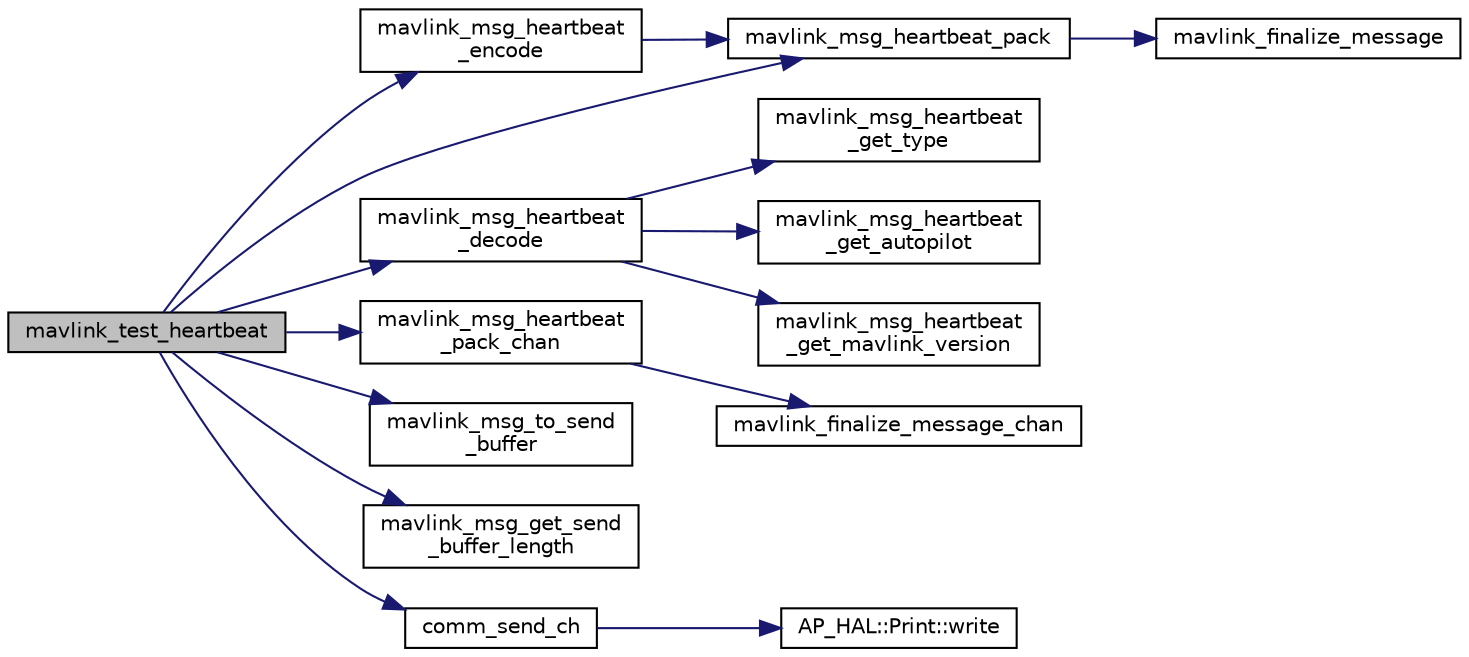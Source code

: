 digraph "mavlink_test_heartbeat"
{
 // INTERACTIVE_SVG=YES
  edge [fontname="Helvetica",fontsize="10",labelfontname="Helvetica",labelfontsize="10"];
  node [fontname="Helvetica",fontsize="10",shape=record];
  rankdir="LR";
  Node1 [label="mavlink_test_heartbeat",height=0.2,width=0.4,color="black", fillcolor="grey75", style="filled" fontcolor="black"];
  Node1 -> Node2 [color="midnightblue",fontsize="10",style="solid",fontname="Helvetica"];
  Node2 [label="mavlink_msg_heartbeat\l_encode",height=0.2,width=0.4,color="black", fillcolor="white", style="filled",URL="$v0_89_2common_2mavlink__msg__heartbeat_8h.html#abddf6bdff88bf39decff87e5b4ee45e0",tooltip="Encode a heartbeat struct into a message. "];
  Node2 -> Node3 [color="midnightblue",fontsize="10",style="solid",fontname="Helvetica"];
  Node3 [label="mavlink_msg_heartbeat_pack",height=0.2,width=0.4,color="black", fillcolor="white", style="filled",URL="$v0_89_2common_2mavlink__msg__heartbeat_8h.html#a14210c500786f61f95e068f63879b01e",tooltip="Pack a heartbeat message. "];
  Node3 -> Node4 [color="midnightblue",fontsize="10",style="solid",fontname="Helvetica"];
  Node4 [label="mavlink_finalize_message",height=0.2,width=0.4,color="black", fillcolor="white", style="filled",URL="$v0_89_2mavlink__helpers_8h.html#af3bea083c5ec83f5b6570b2bd4a817d0",tooltip="Finalize a MAVLink message with MAVLINK_COMM_0 as default channel. "];
  Node1 -> Node5 [color="midnightblue",fontsize="10",style="solid",fontname="Helvetica"];
  Node5 [label="mavlink_msg_heartbeat\l_decode",height=0.2,width=0.4,color="black", fillcolor="white", style="filled",URL="$v0_89_2common_2mavlink__msg__heartbeat_8h.html#a597b3a2ed8a0df9c414b0f8ad5b196de",tooltip="Decode a heartbeat message into a struct. "];
  Node5 -> Node6 [color="midnightblue",fontsize="10",style="solid",fontname="Helvetica"];
  Node6 [label="mavlink_msg_heartbeat\l_get_type",height=0.2,width=0.4,color="black", fillcolor="white", style="filled",URL="$v0_89_2common_2mavlink__msg__heartbeat_8h.html#a99a0915733556501550db5649f2eaede",tooltip="Send a heartbeat message. "];
  Node5 -> Node7 [color="midnightblue",fontsize="10",style="solid",fontname="Helvetica"];
  Node7 [label="mavlink_msg_heartbeat\l_get_autopilot",height=0.2,width=0.4,color="black", fillcolor="white", style="filled",URL="$v0_89_2common_2mavlink__msg__heartbeat_8h.html#ad111bc6432d967c731dd665276d6931f",tooltip="Get field autopilot from heartbeat message. "];
  Node5 -> Node8 [color="midnightblue",fontsize="10",style="solid",fontname="Helvetica"];
  Node8 [label="mavlink_msg_heartbeat\l_get_mavlink_version",height=0.2,width=0.4,color="black", fillcolor="white", style="filled",URL="$v0_89_2common_2mavlink__msg__heartbeat_8h.html#a73ce0762ebff8e73ee66f6c3dff6fd79",tooltip="Get field mavlink_version from heartbeat message. "];
  Node1 -> Node3 [color="midnightblue",fontsize="10",style="solid",fontname="Helvetica"];
  Node1 -> Node9 [color="midnightblue",fontsize="10",style="solid",fontname="Helvetica"];
  Node9 [label="mavlink_msg_heartbeat\l_pack_chan",height=0.2,width=0.4,color="black", fillcolor="white", style="filled",URL="$v0_89_2common_2mavlink__msg__heartbeat_8h.html#a20621f9555594a034859d967af150ec1",tooltip="Pack a heartbeat message on a channel. "];
  Node9 -> Node10 [color="midnightblue",fontsize="10",style="solid",fontname="Helvetica"];
  Node10 [label="mavlink_finalize_message_chan",height=0.2,width=0.4,color="black", fillcolor="white", style="filled",URL="$v0_89_2mavlink__helpers_8h.html#aa66131138fc02101dcc73b4b556ab422",tooltip="Finalize a MAVLink message with channel assignment. "];
  Node1 -> Node11 [color="midnightblue",fontsize="10",style="solid",fontname="Helvetica"];
  Node11 [label="mavlink_msg_to_send\l_buffer",height=0.2,width=0.4,color="black", fillcolor="white", style="filled",URL="$v0_89_2mavlink__helpers_8h.html#afea0a9befa84822fd62c2899ea0d849e",tooltip="Pack a message to send it over a serial byte stream. "];
  Node1 -> Node12 [color="midnightblue",fontsize="10",style="solid",fontname="Helvetica"];
  Node12 [label="mavlink_msg_get_send\l_buffer_length",height=0.2,width=0.4,color="black", fillcolor="white", style="filled",URL="$v0_89_2protocol_8h.html#aa86c08f27aabb7a2e12a67f189f590c8",tooltip="Get the required buffer size for this message. "];
  Node1 -> Node13 [color="midnightblue",fontsize="10",style="solid",fontname="Helvetica"];
  Node13 [label="comm_send_ch",height=0.2,width=0.4,color="black", fillcolor="white", style="filled",URL="$GCS__MAVLink_8h.html#ab753873a1ee10adedd0ce246311468f8"];
  Node13 -> Node14 [color="midnightblue",fontsize="10",style="solid",fontname="Helvetica"];
  Node14 [label="AP_HAL::Print::write",height=0.2,width=0.4,color="black", fillcolor="white", style="filled",URL="$classAP__HAL_1_1Print.html#acc65391952a43334f8f5c9bef341f501"];
}
